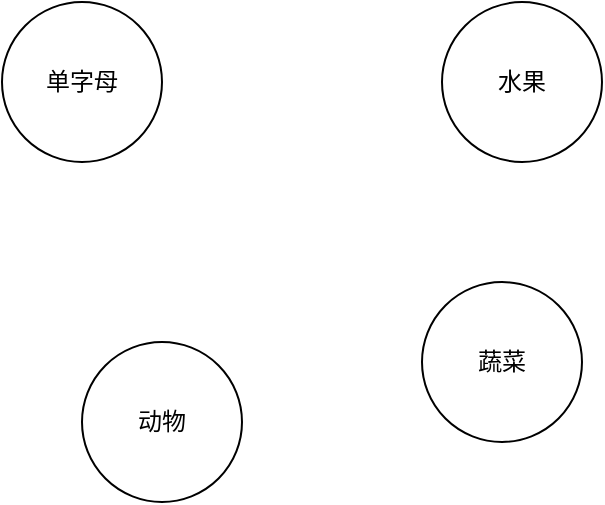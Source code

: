 <mxfile version="20.0.1" type="device"><diagram id="fjEq7rFoo8jRG-N2_zVo" name="Page-1"><mxGraphModel dx="636" dy="409" grid="1" gridSize="10" guides="1" tooltips="1" connect="1" arrows="1" fold="1" page="1" pageScale="1" pageWidth="1169" pageHeight="1654" math="0" shadow="0"><root><mxCell id="0"/><mxCell id="1" parent="0"/><mxCell id="wpx95_NvO3aQc0lO1uBA-1" value="单字母" style="ellipse;whiteSpace=wrap;html=1;aspect=fixed;" vertex="1" parent="1"><mxGeometry x="130" y="150" width="80" height="80" as="geometry"/></mxCell><mxCell id="wpx95_NvO3aQc0lO1uBA-2" value="水果" style="ellipse;whiteSpace=wrap;html=1;aspect=fixed;" vertex="1" parent="1"><mxGeometry x="350" y="150" width="80" height="80" as="geometry"/></mxCell><mxCell id="wpx95_NvO3aQc0lO1uBA-3" value="蔬菜" style="ellipse;whiteSpace=wrap;html=1;aspect=fixed;" vertex="1" parent="1"><mxGeometry x="340" y="290" width="80" height="80" as="geometry"/></mxCell><mxCell id="wpx95_NvO3aQc0lO1uBA-4" value="动物" style="ellipse;whiteSpace=wrap;html=1;aspect=fixed;" vertex="1" parent="1"><mxGeometry x="170" y="320" width="80" height="80" as="geometry"/></mxCell></root></mxGraphModel></diagram></mxfile>